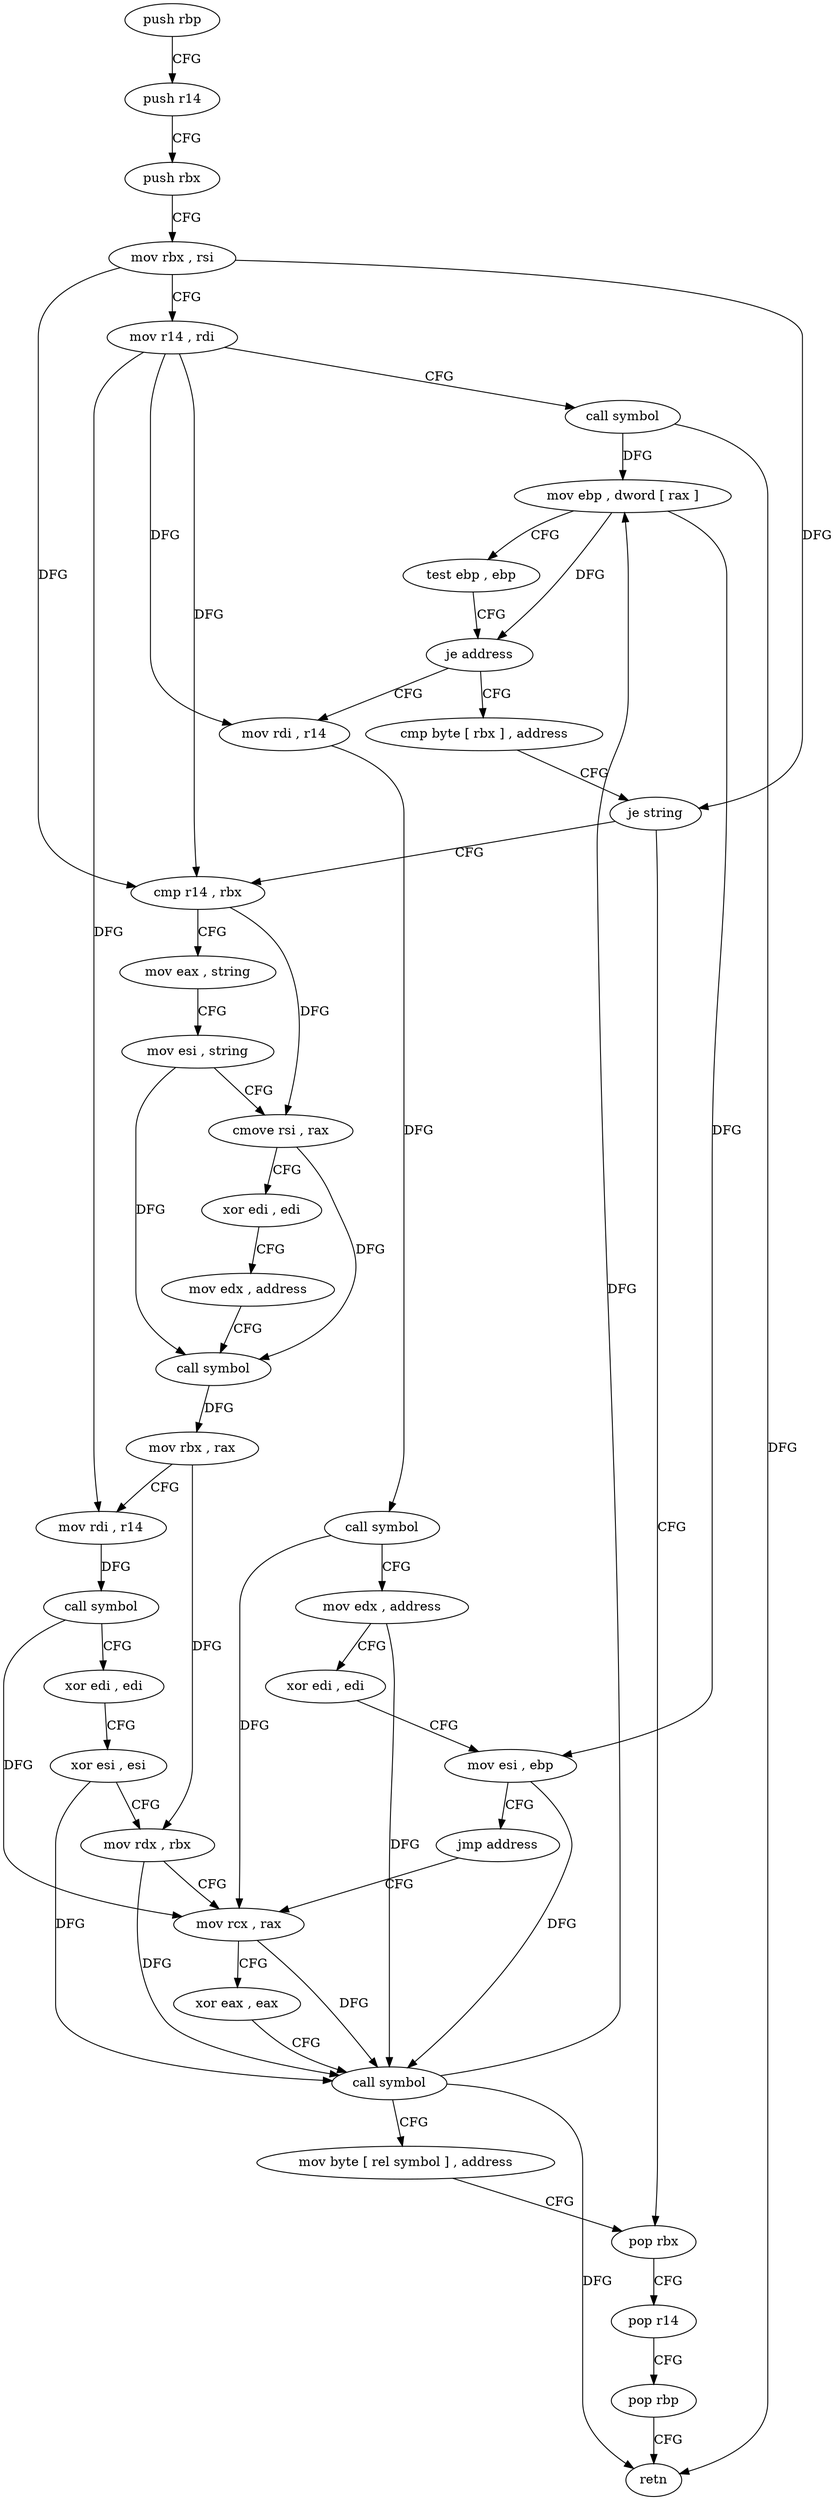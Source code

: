 digraph "func" {
"4203808" [label = "push rbp" ]
"4203809" [label = "push r14" ]
"4203811" [label = "push rbx" ]
"4203812" [label = "mov rbx , rsi" ]
"4203815" [label = "mov r14 , rdi" ]
"4203818" [label = "call symbol" ]
"4203823" [label = "mov ebp , dword [ rax ]" ]
"4203825" [label = "test ebp , ebp" ]
"4203827" [label = "je address" ]
"4203848" [label = "cmp byte [ rbx ] , address" ]
"4203829" [label = "mov rdi , r14" ]
"4203851" [label = "je string" ]
"4203917" [label = "pop rbx" ]
"4203853" [label = "cmp r14 , rbx" ]
"4203832" [label = "call symbol" ]
"4203837" [label = "mov edx , address" ]
"4203842" [label = "xor edi , edi" ]
"4203844" [label = "mov esi , ebp" ]
"4203846" [label = "jmp address" ]
"4203900" [label = "mov rcx , rax" ]
"4203918" [label = "pop r14" ]
"4203920" [label = "pop rbp" ]
"4203921" [label = "retn" ]
"4203856" [label = "mov eax , string" ]
"4203861" [label = "mov esi , string" ]
"4203866" [label = "cmove rsi , rax" ]
"4203870" [label = "xor edi , edi" ]
"4203872" [label = "mov edx , address" ]
"4203877" [label = "call symbol" ]
"4203882" [label = "mov rbx , rax" ]
"4203885" [label = "mov rdi , r14" ]
"4203888" [label = "call symbol" ]
"4203893" [label = "xor edi , edi" ]
"4203895" [label = "xor esi , esi" ]
"4203897" [label = "mov rdx , rbx" ]
"4203903" [label = "xor eax , eax" ]
"4203905" [label = "call symbol" ]
"4203910" [label = "mov byte [ rel symbol ] , address" ]
"4203808" -> "4203809" [ label = "CFG" ]
"4203809" -> "4203811" [ label = "CFG" ]
"4203811" -> "4203812" [ label = "CFG" ]
"4203812" -> "4203815" [ label = "CFG" ]
"4203812" -> "4203851" [ label = "DFG" ]
"4203812" -> "4203853" [ label = "DFG" ]
"4203815" -> "4203818" [ label = "CFG" ]
"4203815" -> "4203829" [ label = "DFG" ]
"4203815" -> "4203853" [ label = "DFG" ]
"4203815" -> "4203885" [ label = "DFG" ]
"4203818" -> "4203823" [ label = "DFG" ]
"4203818" -> "4203921" [ label = "DFG" ]
"4203823" -> "4203825" [ label = "CFG" ]
"4203823" -> "4203827" [ label = "DFG" ]
"4203823" -> "4203844" [ label = "DFG" ]
"4203825" -> "4203827" [ label = "CFG" ]
"4203827" -> "4203848" [ label = "CFG" ]
"4203827" -> "4203829" [ label = "CFG" ]
"4203848" -> "4203851" [ label = "CFG" ]
"4203829" -> "4203832" [ label = "DFG" ]
"4203851" -> "4203917" [ label = "CFG" ]
"4203851" -> "4203853" [ label = "CFG" ]
"4203917" -> "4203918" [ label = "CFG" ]
"4203853" -> "4203856" [ label = "CFG" ]
"4203853" -> "4203866" [ label = "DFG" ]
"4203832" -> "4203837" [ label = "CFG" ]
"4203832" -> "4203900" [ label = "DFG" ]
"4203837" -> "4203842" [ label = "CFG" ]
"4203837" -> "4203905" [ label = "DFG" ]
"4203842" -> "4203844" [ label = "CFG" ]
"4203844" -> "4203846" [ label = "CFG" ]
"4203844" -> "4203905" [ label = "DFG" ]
"4203846" -> "4203900" [ label = "CFG" ]
"4203900" -> "4203903" [ label = "CFG" ]
"4203900" -> "4203905" [ label = "DFG" ]
"4203918" -> "4203920" [ label = "CFG" ]
"4203920" -> "4203921" [ label = "CFG" ]
"4203856" -> "4203861" [ label = "CFG" ]
"4203861" -> "4203866" [ label = "CFG" ]
"4203861" -> "4203877" [ label = "DFG" ]
"4203866" -> "4203870" [ label = "CFG" ]
"4203866" -> "4203877" [ label = "DFG" ]
"4203870" -> "4203872" [ label = "CFG" ]
"4203872" -> "4203877" [ label = "CFG" ]
"4203877" -> "4203882" [ label = "DFG" ]
"4203882" -> "4203885" [ label = "CFG" ]
"4203882" -> "4203897" [ label = "DFG" ]
"4203885" -> "4203888" [ label = "DFG" ]
"4203888" -> "4203893" [ label = "CFG" ]
"4203888" -> "4203900" [ label = "DFG" ]
"4203893" -> "4203895" [ label = "CFG" ]
"4203895" -> "4203897" [ label = "CFG" ]
"4203895" -> "4203905" [ label = "DFG" ]
"4203897" -> "4203900" [ label = "CFG" ]
"4203897" -> "4203905" [ label = "DFG" ]
"4203903" -> "4203905" [ label = "CFG" ]
"4203905" -> "4203910" [ label = "CFG" ]
"4203905" -> "4203823" [ label = "DFG" ]
"4203905" -> "4203921" [ label = "DFG" ]
"4203910" -> "4203917" [ label = "CFG" ]
}
